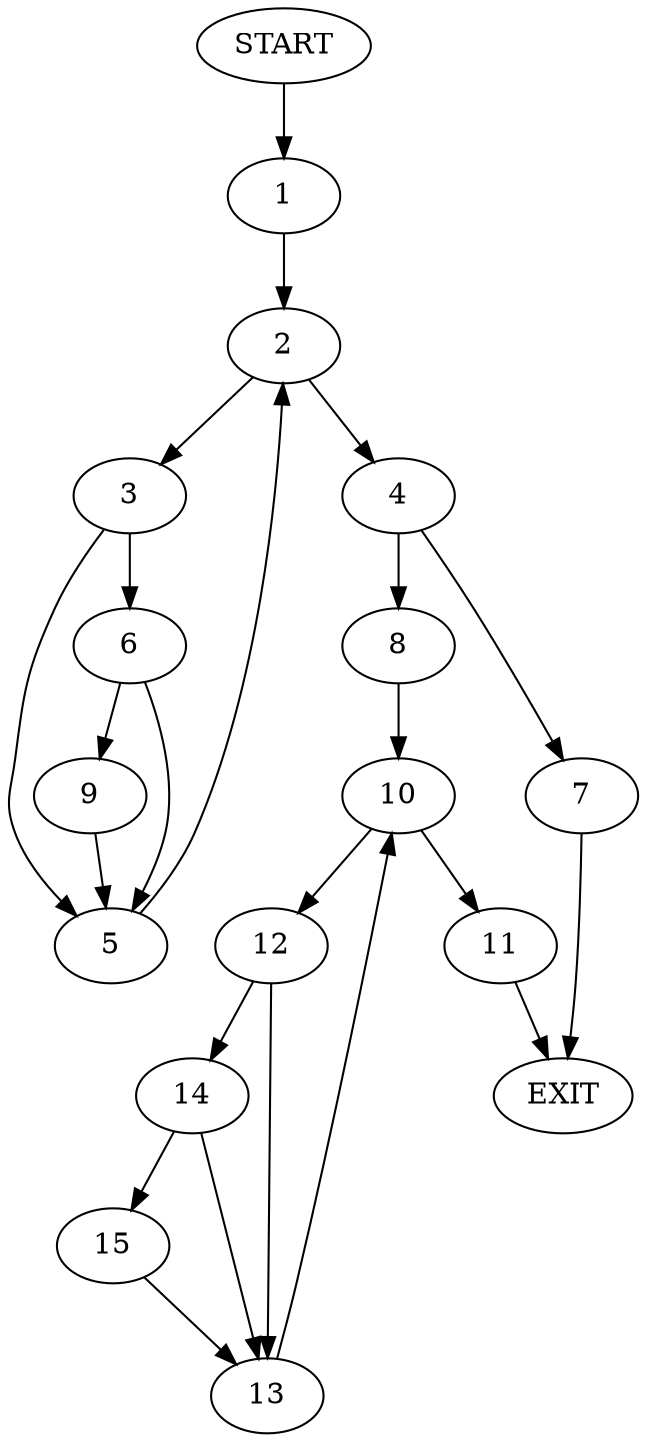 digraph {
0 [label="START"]
16 [label="EXIT"]
0 -> 1
1 -> 2
2 -> 3
2 -> 4
3 -> 5
3 -> 6
4 -> 7
4 -> 8
6 -> 5
6 -> 9
5 -> 2
9 -> 5
7 -> 16
8 -> 10
10 -> 11
10 -> 12
11 -> 16
12 -> 13
12 -> 14
14 -> 13
14 -> 15
13 -> 10
15 -> 13
}
